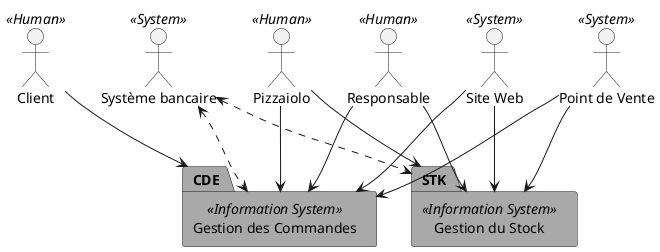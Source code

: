 @startuml
:Client: << Human >>
:Pizzaiolo: << Human >>
:Responsable: << Human >>
:Client: << Human >>

:Site Web: << System >> as Web
:Point de Vente: << System >> as PDV
:Système bancaire: << System >> as Bank

package "Gestion des Commandes" <<Information System>> as "CDE" #A9A9A9 {
}

package "Gestion du Stock" <<Information System>> as STK #A9A9A9 {
}

Client --> CDE
Pizzaiolo --> CDE
Responsable --> CDE
Web --> CDE
PDV --> CDE
Bank <..> CDE

Pizzaiolo --> STK
Responsable --> STK
Web --> STK
PDV --> STK
Bank <..> STK



/'
:Main Admin: as Admin
(Use the application) as (Use)

User -> (Start)
User --> (Use)

Admin ---> (Use)

note right of Admin : This is an example.

note right of (Use)
A note can also
be on several lines
end note

note "This note is connected\nto several objects." as N2
(Start) .. N2
N2 .. (Use)
'/
@enduml